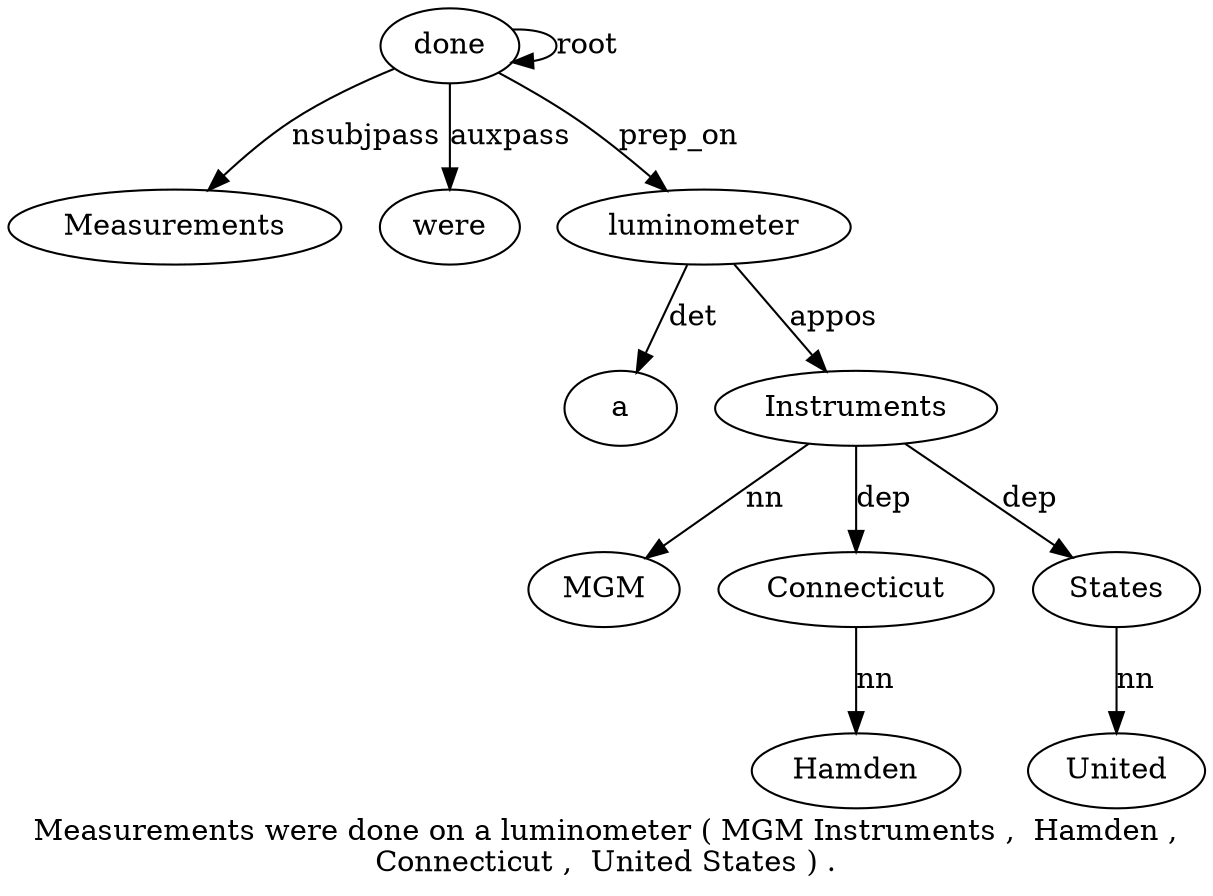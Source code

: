 digraph "Measurements were done on a luminometer ( MGM Instruments ,  Hamden ,  Connecticut ,  United States ) ." {
label="Measurements were done on a luminometer ( MGM Instruments ,  Hamden ,
Connecticut ,  United States ) .";
done3 [style=filled, fillcolor=white, label=done];
Measurements1 [style=filled, fillcolor=white, label=Measurements];
done3 -> Measurements1  [label=nsubjpass];
were2 [style=filled, fillcolor=white, label=were];
done3 -> were2  [label=auxpass];
done3 -> done3  [label=root];
luminometer6 [style=filled, fillcolor=white, label=luminometer];
a5 [style=filled, fillcolor=white, label=a];
luminometer6 -> a5  [label=det];
done3 -> luminometer6  [label=prep_on];
Instruments9 [style=filled, fillcolor=white, label=Instruments];
MGM8 [style=filled, fillcolor=white, label=MGM];
Instruments9 -> MGM8  [label=nn];
luminometer6 -> Instruments9  [label=appos];
Connecticut13 [style=filled, fillcolor=white, label=Connecticut];
Hamden11 [style=filled, fillcolor=white, label=Hamden];
Connecticut13 -> Hamden11  [label=nn];
Instruments9 -> Connecticut13  [label=dep];
States16 [style=filled, fillcolor=white, label=States];
United15 [style=filled, fillcolor=white, label=United];
States16 -> United15  [label=nn];
Instruments9 -> States16  [label=dep];
}
